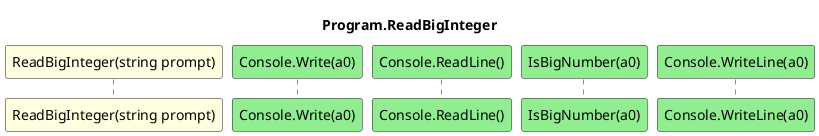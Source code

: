 @startuml Program.ReadBigInteger
title Program.ReadBigInteger
participant "ReadBigInteger(string prompt)" as ReadBigInteger_p0 #LightYellow
participant "Console.Write(a0)" as Console.Write_a0 #LightGreen
participant "Console.ReadLine()" as Console.ReadLine #LightGreen
participant "IsBigNumber(a0)" as IsBigNumber_a0 #LightGreen
participant "Console.WriteLine(a0)" as Console.WriteLine_a0 #LightGreen
autonumber
@enduml

